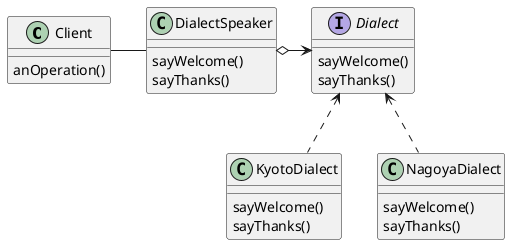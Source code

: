 @startuml

class Client {
    anOperation()
}

class DialectSpeaker {
    sayWelcome()
    sayThanks()
}

interface Dialect {
    sayWelcome()
    sayThanks()
}

class KyotoDialect {
       sayWelcome()
       sayThanks()
}

class NagoyaDialect {
       sayWelcome()
       sayThanks()
}

Client -r- DialectSpeaker
DialectSpeaker o-r-> Dialect
Dialect <.. KyotoDialect
Dialect <.. NagoyaDialect

@enduml
